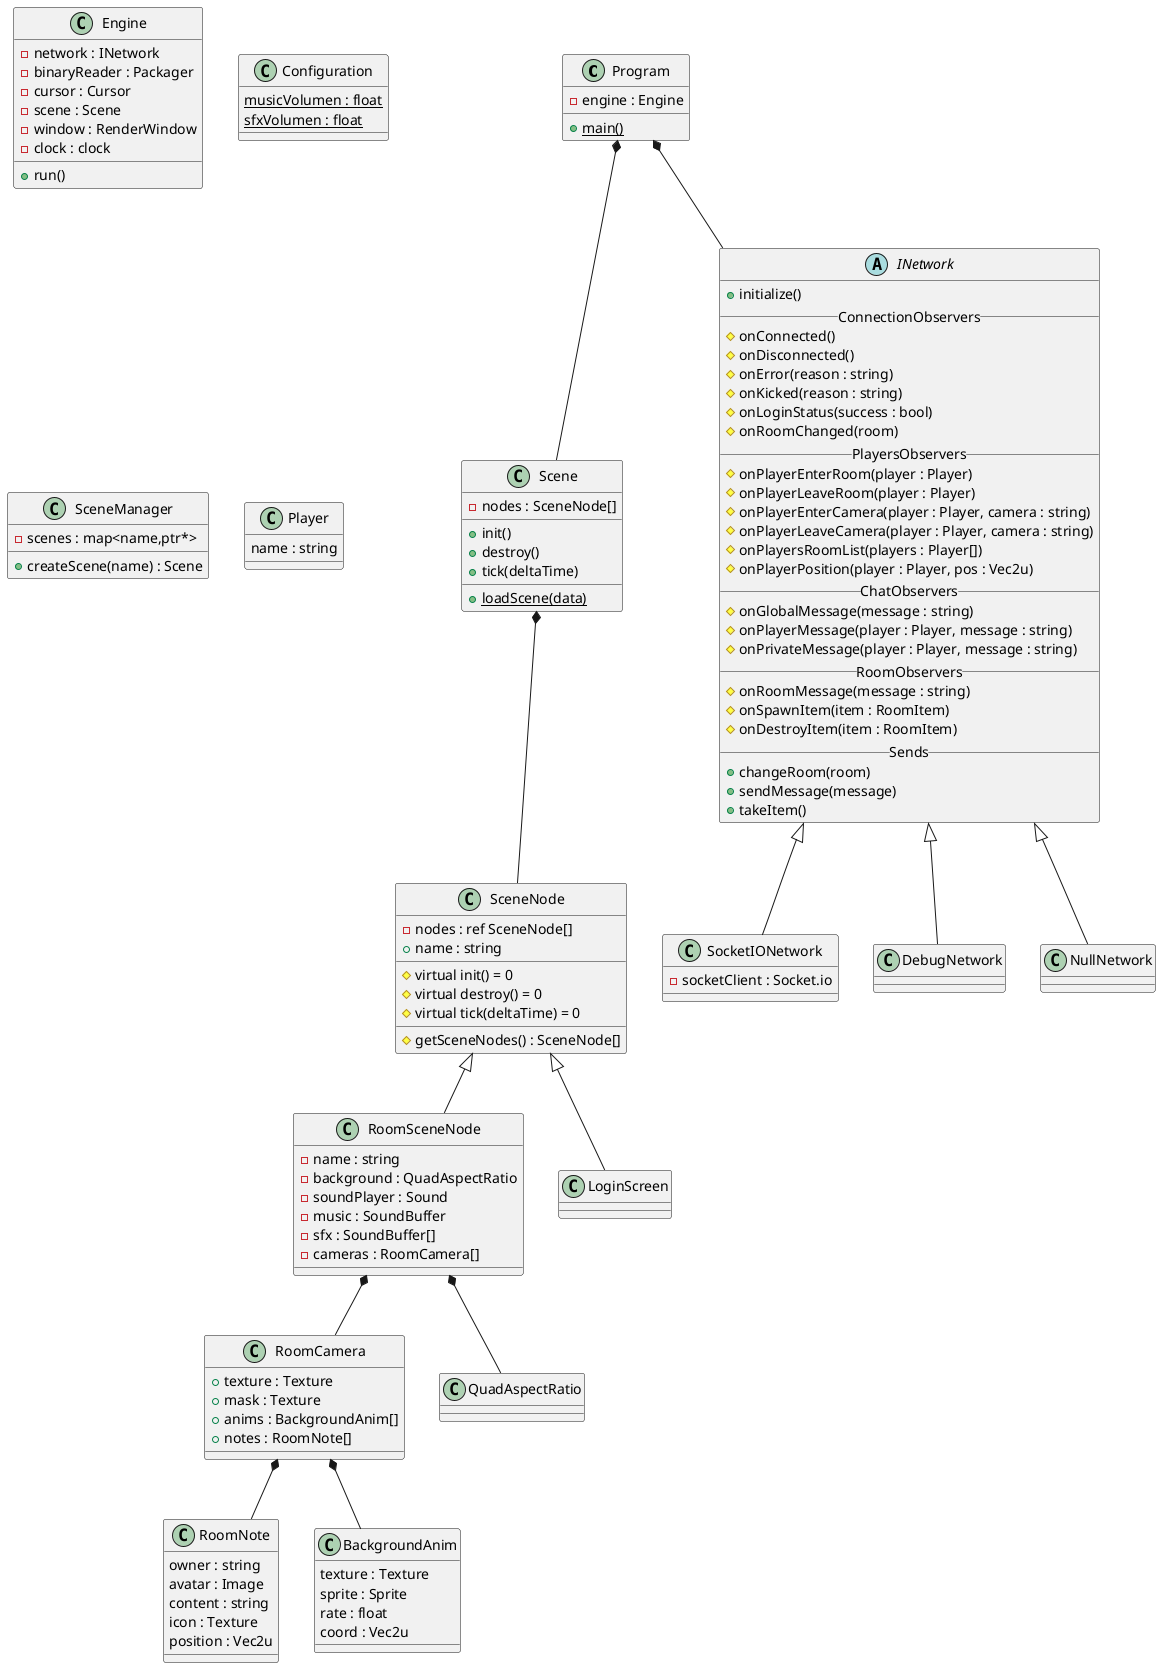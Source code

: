 @startuml

class Program
{
    - engine : Engine
    + {static} main()
}

class Engine
{
    - network : INetwork
    - binaryReader : Packager
    - cursor : Cursor
    - scene : Scene
    - window : RenderWindow
    - clock : clock

    + run()
}

class Configuration
{
    {static} musicVolumen : float
    {static} sfxVolumen : float
}

class SceneManager
{
    - scenes : map<name,ptr*>
    + createScene(name) : Scene
}

class Scene
{
    - nodes : SceneNode[]
    __
    + init()
    + destroy()
    + tick(deltaTime)
    __
    + {static} loadScene(data)
}

class SceneNode
{
    - nodes : ref SceneNode[]
    + name : string
    __
    # virtual init() = 0
    # virtual destroy() = 0
    # virtual tick(deltaTime) = 0
    __
    # getSceneNodes() : SceneNode[]
}

class RoomSceneNode
{
    - name : string
    - background : QuadAspectRatio
    - soundPlayer : Sound
    - music : SoundBuffer
    - sfx : SoundBuffer[]
    - cameras : RoomCamera[]
}

class RoomCamera
{
    + texture : Texture
    + mask : Texture
    + anims : BackgroundAnim[]
    + notes : RoomNote[]
}

class RoomNote
{
    owner : string
    avatar : Image
    content : string
    icon : Texture
    position : Vec2u
}

class BackgroundAnim
{
    texture : Texture
    sprite : Sprite
    rate : float
    coord : Vec2u
}

class Player
{
    name : string

}

abstract INetwork
{
    + initialize()
    __ConnectionObservers__
    # onConnected()
    # onDisconnected()
    # onError(reason : string)
    # onKicked(reason : string)
    # onLoginStatus(success : bool)
    # onRoomChanged(room)
    __PlayersObservers__
    # onPlayerEnterRoom(player : Player)
    # onPlayerLeaveRoom(player : Player)
    # onPlayerEnterCamera(player : Player, camera : string)
    # onPlayerLeaveCamera(player : Player, camera : string)
    # onPlayersRoomList(players : Player[])
    # onPlayerPosition(player : Player, pos : Vec2u)
    __ChatObservers__
    # onGlobalMessage(message : string)
    # onPlayerMessage(player : Player, message : string)
    # onPrivateMessage(player : Player, message : string)
    __RoomObservers__
    # onRoomMessage(message : string)
    # onSpawnItem(item : RoomItem)
    # onDestroyItem(item : RoomItem)
    __Sends__
    + changeRoom(room)
    + sendMessage(message)
    + takeItem()
}

class SocketIONetwork
{
    - socketClient : Socket.io
}

class DebugNetwork
{
}


'
' Relations
'-----------------------------------------------------------------------------------------------------------------------
INetwork <|-- SocketIONetwork
INetwork <|-- DebugNetwork
INetwork <|-- NullNetwork


SceneNode <|-- RoomSceneNode
SceneNode <|-- LoginScreen

RoomSceneNode *-- RoomCamera
RoomSceneNode *-- QuadAspectRatio

RoomCamera *-- RoomNote
RoomCamera *-- BackgroundAnim

Scene *-- SceneNode

Program *-- Scene
Program *-- INetwork


@enduml
